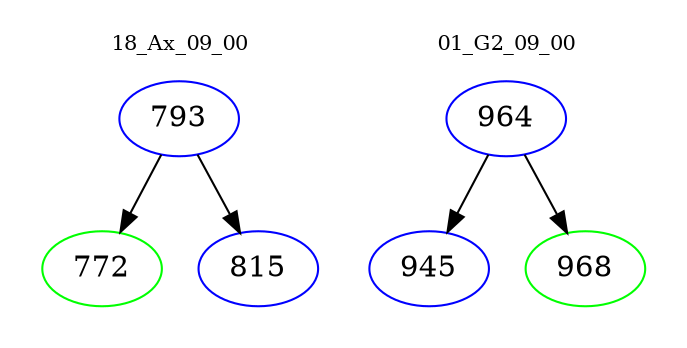 digraph{
subgraph cluster_0 {
color = white
label = "18_Ax_09_00";
fontsize=10;
T0_793 [label="793", color="blue"]
T0_793 -> T0_772 [color="black"]
T0_772 [label="772", color="green"]
T0_793 -> T0_815 [color="black"]
T0_815 [label="815", color="blue"]
}
subgraph cluster_1 {
color = white
label = "01_G2_09_00";
fontsize=10;
T1_964 [label="964", color="blue"]
T1_964 -> T1_945 [color="black"]
T1_945 [label="945", color="blue"]
T1_964 -> T1_968 [color="black"]
T1_968 [label="968", color="green"]
}
}
